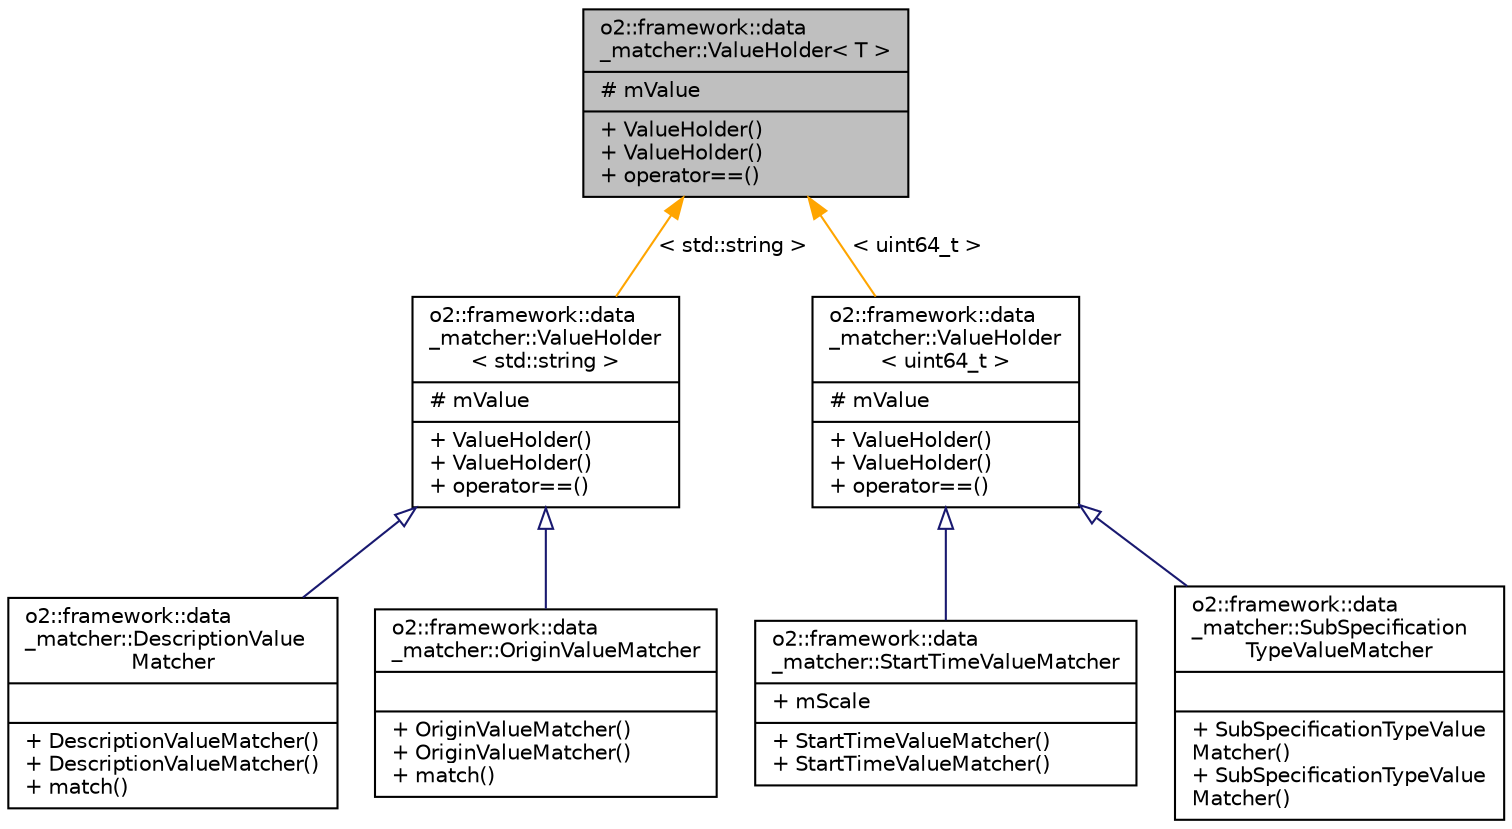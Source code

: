 digraph "o2::framework::data_matcher::ValueHolder&lt; T &gt;"
{
 // INTERACTIVE_SVG=YES
  bgcolor="transparent";
  edge [fontname="Helvetica",fontsize="10",labelfontname="Helvetica",labelfontsize="10"];
  node [fontname="Helvetica",fontsize="10",shape=record];
  Node1 [label="{o2::framework::data\l_matcher::ValueHolder\< T \>\n|# mValue\l|+ ValueHolder()\l+ ValueHolder()\l+ operator==()\l}",height=0.2,width=0.4,color="black", fillcolor="grey75", style="filled" fontcolor="black"];
  Node1 -> Node2 [dir="back",color="orange",fontsize="10",style="solid",label=" \< std::string \>" ,fontname="Helvetica"];
  Node2 [label="{o2::framework::data\l_matcher::ValueHolder\l\< std::string \>\n|# mValue\l|+ ValueHolder()\l+ ValueHolder()\l+ operator==()\l}",height=0.2,width=0.4,color="black",URL="$dc/d72/classo2_1_1framework_1_1data__matcher_1_1ValueHolder.html"];
  Node2 -> Node3 [dir="back",color="midnightblue",fontsize="10",style="solid",arrowtail="onormal",fontname="Helvetica"];
  Node3 [label="{o2::framework::data\l_matcher::DescriptionValue\lMatcher\n||+ DescriptionValueMatcher()\l+ DescriptionValueMatcher()\l+ match()\l}",height=0.2,width=0.4,color="black",URL="$d8/db4/classo2_1_1framework_1_1data__matcher_1_1DescriptionValueMatcher.html",tooltip="Something which can be matched against a header::DataDescription. "];
  Node2 -> Node4 [dir="back",color="midnightblue",fontsize="10",style="solid",arrowtail="onormal",fontname="Helvetica"];
  Node4 [label="{o2::framework::data\l_matcher::OriginValueMatcher\n||+ OriginValueMatcher()\l+ OriginValueMatcher()\l+ match()\l}",height=0.2,width=0.4,color="black",URL="$d4/d3e/classo2_1_1framework_1_1data__matcher_1_1OriginValueMatcher.html",tooltip="Something which can be matched against a header::DataOrigin. "];
  Node1 -> Node5 [dir="back",color="orange",fontsize="10",style="solid",label=" \< uint64_t \>" ,fontname="Helvetica"];
  Node5 [label="{o2::framework::data\l_matcher::ValueHolder\l\< uint64_t \>\n|# mValue\l|+ ValueHolder()\l+ ValueHolder()\l+ operator==()\l}",height=0.2,width=0.4,color="black",URL="$dc/d72/classo2_1_1framework_1_1data__matcher_1_1ValueHolder.html"];
  Node5 -> Node6 [dir="back",color="midnightblue",fontsize="10",style="solid",arrowtail="onormal",fontname="Helvetica"];
  Node6 [label="{o2::framework::data\l_matcher::StartTimeValueMatcher\n|+ mScale\l|+ StartTimeValueMatcher()\l+ StartTimeValueMatcher()\l}",height=0.2,width=0.4,color="black",URL="$d7/d4b/classo2_1_1framework_1_1data__matcher_1_1StartTimeValueMatcher.html",tooltip="Matcher on actual time, as reported in the DataProcessingHeader. "];
  Node5 -> Node7 [dir="back",color="midnightblue",fontsize="10",style="solid",arrowtail="onormal",fontname="Helvetica"];
  Node7 [label="{o2::framework::data\l_matcher::SubSpecification\lTypeValueMatcher\n||+ SubSpecificationTypeValue\lMatcher()\l+ SubSpecificationTypeValue\lMatcher()\l}",height=0.2,width=0.4,color="black",URL="$d4/d9f/classo2_1_1framework_1_1data__matcher_1_1SubSpecificationTypeValueMatcher.html",tooltip="Something which can be matched against a header::SubSpecificationType. "];
}
